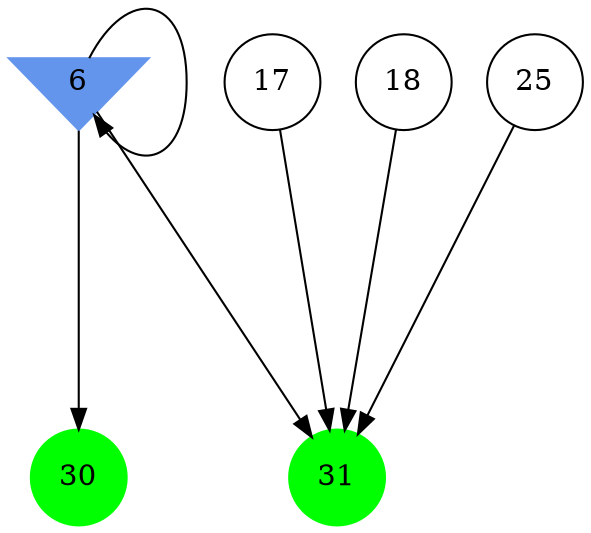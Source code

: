 digraph brain {
	ranksep=2.0;
	6 [shape=invtriangle,style=filled,color=cornflowerblue];
	17 [shape=circle,color=black];
	18 [shape=circle,color=black];
	25 [shape=circle,color=black];
	30 [shape=circle,style=filled,color=green];
	31 [shape=circle,style=filled,color=green];
	6	->	31;
	17	->	31;
	18	->	31;
	25	->	31;
	6	->	6;
	6	->	30;
	{ rank=same; 6; }
	{ rank=same; 17; 18; 25; }
	{ rank=same; 30; 31; }
}
